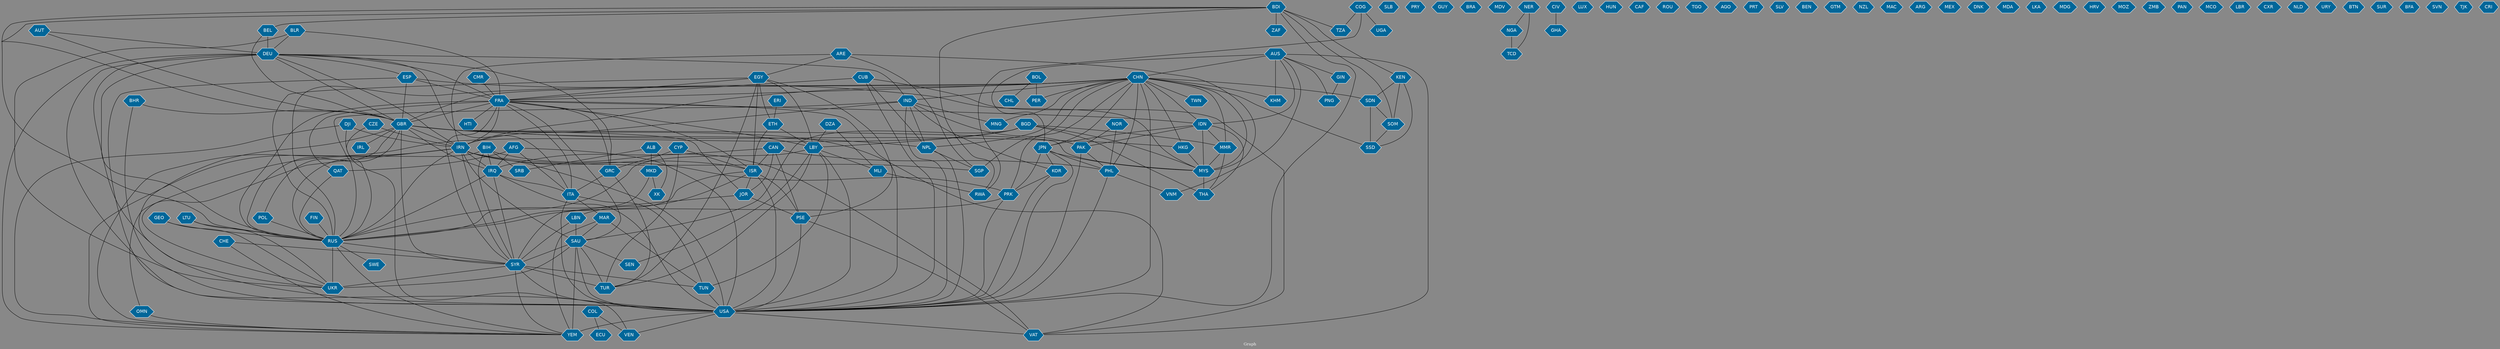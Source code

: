 // Countries together in item graph
graph {
	graph [bgcolor="#888888" fontcolor=white fontsize=12 label="Graph" outputorder=edgesfirst overlap=prism]
	node [color=white fillcolor="#006699" fontcolor=white fontname=Helvetica shape=hexagon style=filled]
	edge [arrowhead=open color=black fontcolor=white fontname=Courier fontsize=12]
		YEM [label=YEM]
		SAU [label=SAU]
		AUS [label=AUS]
		AFG [label=AFG]
		GBR [label=GBR]
		ESP [label=ESP]
		SYR [label=SYR]
		MMR [label=MMR]
		ETH [label=ETH]
		MYS [label=MYS]
		FIN [label=FIN]
		SLB [label=SLB]
		PRY [label=PRY]
		GUY [label=GUY]
		NPL [label=NPL]
		FRA [label=FRA]
		IRN [label=IRN]
		LBN [label=LBN]
		TUN [label=TUN]
		IND [label=IND]
		ITA [label=ITA]
		CHN [label=CHN]
		PRK [label=PRK]
		MLI [label=MLI]
		POL [label=POL]
		GRC [label=GRC]
		IRQ [label=IRQ]
		UKR [label=UKR]
		KHM [label=KHM]
		BDI [label=BDI]
		EGY [label=EGY]
		RUS [label=RUS]
		BGD [label=BGD]
		BRA [label=BRA]
		CUB [label=CUB]
		MDV [label=MDV]
		USA [label=USA]
		KEN [label=KEN]
		NGA [label=NGA]
		PHL [label=PHL]
		DEU [label=DEU]
		GHA [label=GHA]
		CIV [label=CIV]
		PAK [label=PAK]
		TWN [label=TWN]
		BLR [label=BLR]
		GEO [label=GEO]
		JPN [label=JPN]
		LUX [label=LUX]
		MAR [label=MAR]
		AUT [label=AUT]
		HUN [label=HUN]
		SDN [label=SDN]
		SGP [label=SGP]
		THA [label=THA]
		MKD [label=MKD]
		CZE [label=CZE]
		DJI [label=DJI]
		ISR [label=ISR]
		VAT [label=VAT]
		PSE [label=PSE]
		SSD [label=SSD]
		LBY [label=LBY]
		VEN [label=VEN]
		CAF [label=CAF]
		CAN [label=CAN]
		SOM [label=SOM]
		KOR [label=KOR]
		IDN [label=IDN]
		ROU [label=ROU]
		CHL [label=CHL]
		COG [label=COG]
		JOR [label=JOR]
		OMN [label=OMN]
		LTU [label=LTU]
		QAT [label=QAT]
		TGO [label=TGO]
		HKG [label=HKG]
		TZA [label=TZA]
		IRL [label=IRL]
		ZAF [label=ZAF]
		BIH [label=BIH]
		CHE [label=CHE]
		TUR [label=TUR]
		AGO [label=AGO]
		PRT [label=PRT]
		BEL [label=BEL]
		SLV [label=SLV]
		BEN [label=BEN]
		GTM [label=GTM]
		TCD [label=TCD]
		NZL [label=NZL]
		VNM [label=VNM]
		MAC [label=MAC]
		DZA [label=DZA]
		BOL [label=BOL]
		RWA [label=RWA]
		ARG [label=ARG]
		NOR [label=NOR]
		MEX [label=MEX]
		DNK [label=DNK]
		MDA [label=MDA]
		COL [label=COL]
		LKA [label=LKA]
		PER [label=PER]
		SWE [label=SWE]
		SEN [label=SEN]
		ECU [label=ECU]
		ERI [label=ERI]
		MDG [label=MDG]
		GIN [label=GIN]
		ARE [label=ARE]
		CMR [label=CMR]
		MNG [label=MNG]
		CYP [label=CYP]
		HRV [label=HRV]
		UGA [label=UGA]
		NER [label=NER]
		MOZ [label=MOZ]
		XK [label=XK]
		ALB [label=ALB]
		ZMB [label=ZMB]
		PAN [label=PAN]
		SRB [label=SRB]
		MCO [label=MCO]
		LBR [label=LBR]
		"CXR " [label="CXR "]
		HTI [label=HTI]
		NLD [label=NLD]
		BHR [label=BHR]
		URY [label=URY]
		BTN [label=BTN]
		SUR [label=SUR]
		BFA [label=BFA]
		SVN [label=SVN]
		PNG [label=PNG]
		TJK [label=TJK]
		CRI [label=CRI]
			LBY -- RUS [weight=1]
			FRA -- IDN [weight=2]
			COL -- ECU [weight=1]
			IDN -- MYS [weight=9]
			ALB -- SRB [weight=1]
			SYR -- TUR [weight=16]
			USA -- VAT [weight=1]
			ETH -- LBY [weight=3]
			LTU -- RUS [weight=3]
			FRA -- IRN [weight=9]
			ESP -- VEN [weight=1]
			SAU -- YEM [weight=72]
			GBR -- VAT [weight=1]
			AUS -- VAT [weight=1]
			GBR -- IRN [weight=1]
			MAR -- SAU [weight=5]
			CZE -- RUS [weight=1]
			CHE -- YEM [weight=1]
			MAR -- TUN [weight=4]
			LBY -- TUN [weight=1]
			LBY -- MLI [weight=1]
			SDN -- SOM [weight=1]
			BIH -- SRB [weight=1]
			AUT -- DEU [weight=1]
			BGD -- THA [weight=1]
			JOR -- SYR [weight=1]
			GBR -- JOR [weight=1]
			CHE -- SYR [weight=1]
			DEU -- GBR [weight=5]
			ERI -- ETH [weight=1]
			PHL -- USA [weight=1]
			AFG -- USA [weight=2]
			CAN -- PSE [weight=1]
			LBY -- TUR [weight=4]
			COL -- VEN [weight=1]
			IRN -- UKR [weight=2]
			KEN -- SDN [weight=1]
			PSE -- VAT [weight=7]
			JPN -- PHL [weight=6]
			AUS -- JPN [weight=1]
			IRN -- ISR [weight=4]
			MLI -- RWA [weight=1]
			CHN -- PRK [weight=3]
			LBY -- USA [weight=1]
			COG -- RWA [weight=2]
			BGD -- SAU [weight=1]
			SDN -- SSD [weight=12]
			USA -- YEM [weight=3]
			BIH -- IRQ [weight=1]
			POL -- RUS [weight=2]
			AUS -- GIN [weight=1]
			MAR -- YEM [weight=6]
			DEU -- YEM [weight=1]
			ARE -- EGY [weight=1]
			CHN -- NPL [weight=3]
			IRQ -- RUS [weight=3]
			IDN -- PAK [weight=2]
			DEU -- ESP [weight=1]
			SAU -- UKR [weight=1]
			GBR -- IRL [weight=3]
			EGY -- FRA [weight=1]
			AUS -- KHM [weight=3]
			BDI -- BEL [weight=3]
			EGY -- ISR [weight=2]
			SAU -- SYR [weight=1]
			MYS -- THA [weight=9]
			CHN -- KHM [weight=1]
			KOR -- PRK [weight=8]
			ITA -- MAR [weight=4]
			JPN -- USA [weight=2]
			ISR -- LBN [weight=1]
			SOM -- SSD [weight=1]
			KOR -- USA [weight=1]
			CHN -- USA [weight=16]
			GRC -- TUR [weight=3]
			EGY -- PSE [weight=1]
			CHN -- GBR [weight=1]
			PRK -- USA [weight=4]
			IND -- MNG [weight=1]
			EGY -- ETH [weight=3]
			BGD -- MYS [weight=3]
			AFG -- IRQ [weight=1]
			MKD -- RUS [weight=1]
			ALB -- XK [weight=2]
			RUS -- SYR [weight=7]
			DEU -- IND [weight=1]
			EGY -- RUS [weight=1]
			IND -- USA [weight=1]
			DEU -- ITA [weight=1]
			CAN -- JOR [weight=1]
			CHN -- IND [weight=14]
			CHN -- PER [weight=1]
			GBR -- HKG [weight=1]
			CHN -- TWN [weight=9]
			CHN -- SDN [weight=1]
			ALB -- MKD [weight=2]
			PHL -- VNM [weight=2]
			FRA -- HTI [weight=1]
			CHN -- RUS [weight=7]
			IDN -- JPN [weight=1]
			JPN -- PRK [weight=1]
			BLR -- UKR [weight=2]
			BEL -- DEU [weight=1]
			CUB -- NPL [weight=1]
			FRA -- SAU [weight=5]
			CHN -- JPN [weight=14]
			MMR -- MYS [weight=4]
			LBN -- SYR [weight=21]
			CUB -- VAT [weight=2]
			ARE -- SGP [weight=2]
			PSE -- USA [weight=2]
			IRQ -- SYR [weight=14]
			ESP -- MYS [weight=1]
			CAN -- PHL [weight=1]
			ISR -- USA [weight=4]
			DEU -- GRC [weight=4]
			GIN -- PNG [weight=4]
			GBR -- RUS [weight=2]
			KEN -- SOM [weight=3]
			IRN -- SYR [weight=2]
			BDI -- SOM [weight=1]
			BDI -- RUS [weight=1]
			ISR -- RUS [weight=1]
			AUS -- IDN [weight=4]
			DZA -- MLI [weight=2]
			GBR -- IRQ [weight=2]
			TUN -- USA [weight=3]
			AUS -- PNG [weight=1]
			GBR -- SYR [weight=2]
			CYP -- TUR [weight=2]
			NPL -- SGP [weight=3]
			IRN -- RUS [weight=3]
			FRA -- USA [weight=4]
			DEU -- FRA [weight=5]
			CIV -- GHA [weight=5]
			ISR -- PSE [weight=19]
			ARE -- IRN [weight=2]
			DJI -- USA [weight=1]
			IND -- PAK [weight=1]
			FRA -- GBR [weight=5]
			PAK -- USA [weight=1]
			PAK -- PHL [weight=4]
			IRN -- IRQ [weight=1]
			CMR -- FRA [weight=1]
			BGD -- MMR [weight=4]
			BHR -- GBR [weight=2]
			BEL -- GBR [weight=1]
			ESP -- FRA [weight=1]
			BDI -- ZAF [weight=3]
			SAU -- TUR [weight=1]
			COG -- UGA [weight=3]
			BDI -- RWA [weight=1]
			MKD -- XK [weight=1]
			GBR -- NPL [weight=1]
			CHN -- MMR [weight=1]
			LTU -- UKR [weight=1]
			DEU -- RUS [weight=5]
			SYR -- UKR [weight=5]
			CHN -- SGP [weight=1]
			DZA -- LBY [weight=1]
			IND -- KOR [weight=1]
			FRA -- SYR [weight=1]
			DEU -- IRN [weight=1]
			CHN -- MNG [weight=1]
			JPN -- MYS [weight=1]
			CHN -- SSD [weight=1]
			CHN -- PHL [weight=10]
			COG -- TZA [weight=3]
			ETH -- ISR [weight=3]
			RUS -- UKR [weight=40]
			CZE -- IRN [weight=2]
			BOL -- CHL [weight=1]
			IDN -- MMR [weight=3]
			IRN -- USA [weight=14]
			GEO -- UKR [weight=2]
			GBR -- POL [weight=1]
			BOL -- PER [weight=4]
			IRN -- SAU [weight=11]
			ESP -- GBR [weight=1]
			BDI -- GBR [weight=1]
			FRA -- RUS [weight=4]
			FRA -- ISR [weight=1]
			BLR -- FRA [weight=2]
			BGD -- LBY [weight=1]
			EGY -- LBY [weight=4]
			BDI -- USA [weight=1]
			DJI -- YEM [weight=7]
			IRN -- SGP [weight=5]
			AFG -- QAT [weight=5]
			NGA -- TCD [weight=4]
			GBR -- USA [weight=3]
			JOR -- PSE [weight=1]
			GEO -- RUS [weight=1]
			FRA -- GRC [weight=3]
			NOR -- PAK [weight=4]
			LBY -- SEN [weight=1]
			ITA -- TUN [weight=5]
			GRC -- ITA [weight=1]
			SYR -- USA [weight=9]
			DEU -- UKR [weight=5]
			ISR -- JOR [weight=1]
			IDN -- THA [weight=4]
			OMN -- YEM [weight=2]
			CUB -- FRA [weight=4]
			IRN -- PRK [weight=5]
			CAN -- ISR [weight=1]
			SYR -- TUN [weight=1]
			BHR -- USA [weight=2]
			BGD -- YEM [weight=1]
			AFG -- ITA [weight=1]
			DJI -- IRN [weight=7]
			BIH -- SYR [weight=1]
			CYP -- GRC [weight=2]
			IRQ -- USA [weight=4]
			SAU -- SEN [weight=1]
			SYR -- YEM [weight=1]
			CHN -- IRN [weight=1]
			NER -- NGA [weight=2]
			BDI -- KEN [weight=3]
			IRN -- OMN [weight=1]
			IRN -- YEM [weight=26]
			JPN -- KOR [weight=4]
			HKG -- MYS [weight=4]
			BIH -- VAT [weight=1]
			IND -- RUS [weight=1]
			BIH -- RUS [weight=1]
			ARE -- MYS [weight=1]
			CHN -- FRA [weight=1]
			IND -- IRN [weight=4]
			NOR -- PHL [weight=4]
			BLR -- DEU [weight=2]
			QAT -- RUS [weight=1]
			IRQ -- ITA [weight=1]
			MMR -- THA [weight=3]
			BDI -- TZA [weight=3]
			FRA -- QAT [weight=3]
			DEU -- USA [weight=4]
			FRA -- ITA [weight=1]
			USA -- VEN [weight=1]
			CUB -- USA [weight=4]
			LBN -- SAU [weight=5]
			FIN -- RUS [weight=2]
			CHN -- IDN [weight=4]
			AUT -- GBR [weight=3]
			CHN -- MYS [weight=2]
			KEN -- SSD [weight=1]
			RUS -- YEM [weight=2]
			CAN -- IRQ [weight=2]
			PRK -- RUS [weight=1]
			AUS -- CHN [weight=6]
			ITA -- USA [weight=1]
			RUS -- SWE [weight=1]
			EGY -- TUR [weight=4]
			GBR -- MYS [weight=1]
			CYP -- ISR [weight=2]
			NPL -- USA [weight=4]
			FRA -- LBY [weight=1]
			IND -- NPL [weight=5]
			NER -- TCD [weight=2]
			AUS -- VNM [weight=1]
			CHN -- HKG [weight=3]
			SAU -- USA [weight=13]
}
